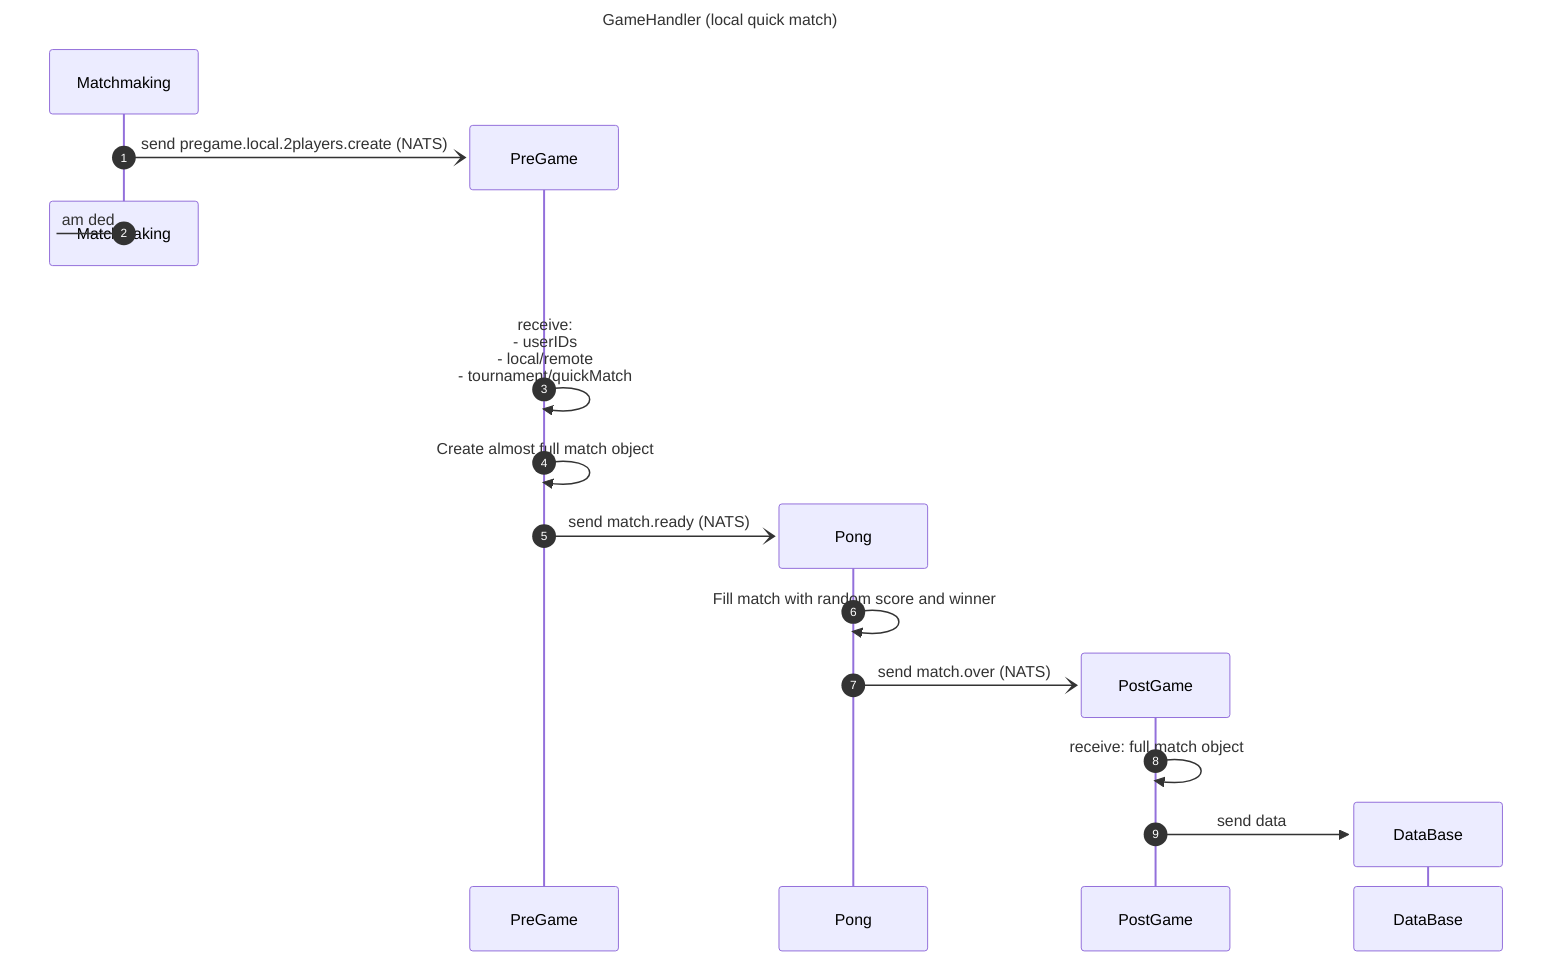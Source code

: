 sequenceDiagram
    title GameHandler (local quick match)

    %% participant GH as GameHandler
    autonumber

    create participant MM as Matchmaking
    create participant Pre as PreGame
    MM-)Pre: send pregame.local.2players.create (NATS)
    destroy MM
    MM->MM: am ded
    Pre->>Pre: receive:<br> - userIDs<br> - local/remote<br> - tournament/quickMatch
    Pre->>Pre: Create almost full match object
    create participant P as Pong
    Pre-)P: send match.ready (NATS)
    P->>P: Fill match with random score and winner
    create participant Post as PostGame
    P-)Post:send match.over (NATS)
    Post->>Post: receive: full match object
    create participant DB as DataBase
    Post->>DB: send data